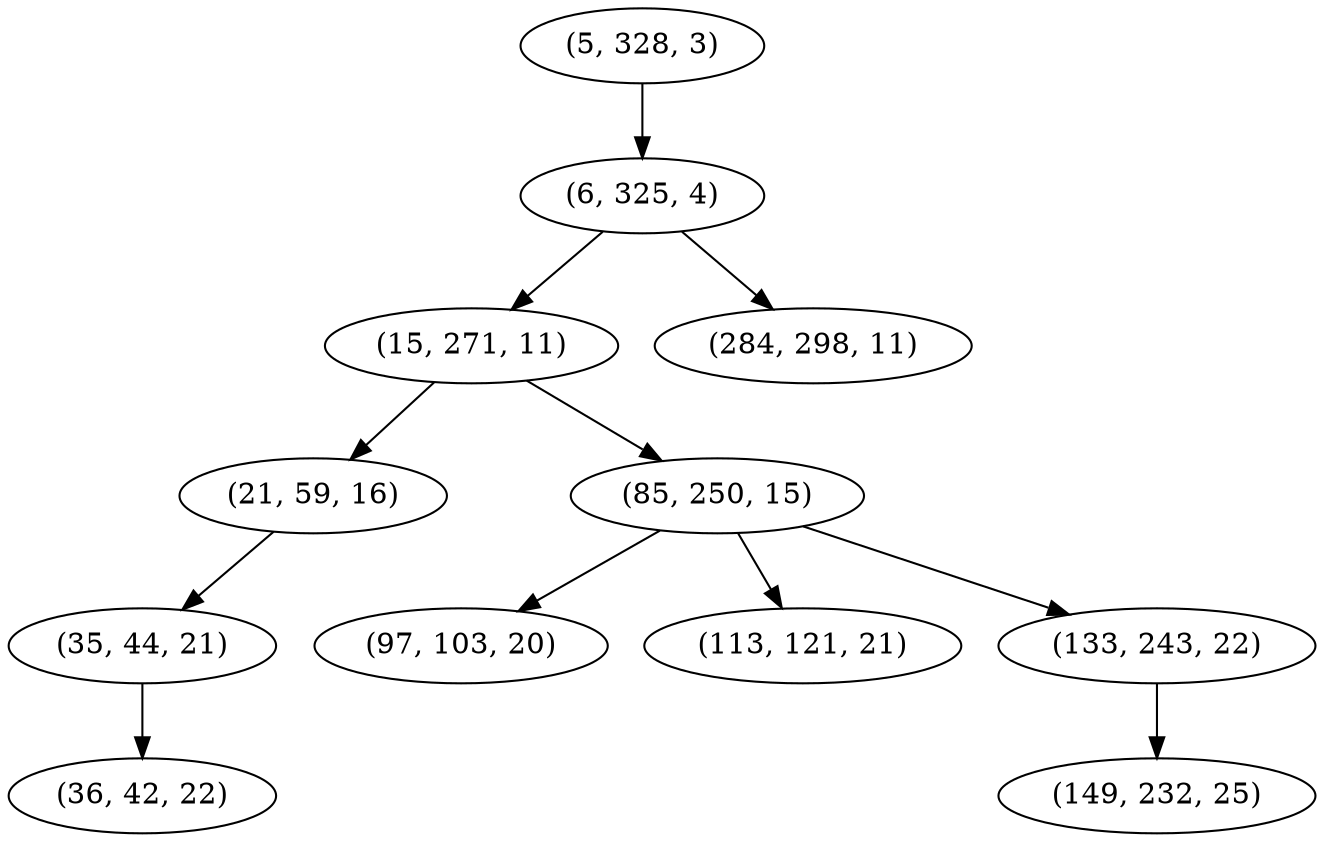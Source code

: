 digraph tree {
    "(5, 328, 3)";
    "(6, 325, 4)";
    "(15, 271, 11)";
    "(21, 59, 16)";
    "(35, 44, 21)";
    "(36, 42, 22)";
    "(85, 250, 15)";
    "(97, 103, 20)";
    "(113, 121, 21)";
    "(133, 243, 22)";
    "(149, 232, 25)";
    "(284, 298, 11)";
    "(5, 328, 3)" -> "(6, 325, 4)";
    "(6, 325, 4)" -> "(15, 271, 11)";
    "(6, 325, 4)" -> "(284, 298, 11)";
    "(15, 271, 11)" -> "(21, 59, 16)";
    "(15, 271, 11)" -> "(85, 250, 15)";
    "(21, 59, 16)" -> "(35, 44, 21)";
    "(35, 44, 21)" -> "(36, 42, 22)";
    "(85, 250, 15)" -> "(97, 103, 20)";
    "(85, 250, 15)" -> "(113, 121, 21)";
    "(85, 250, 15)" -> "(133, 243, 22)";
    "(133, 243, 22)" -> "(149, 232, 25)";
}
